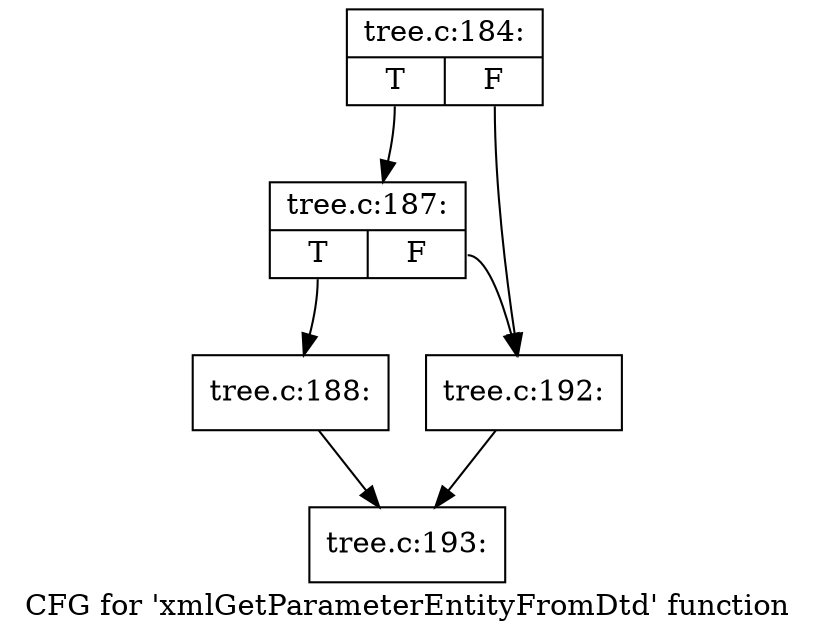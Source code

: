 digraph "CFG for 'xmlGetParameterEntityFromDtd' function" {
	label="CFG for 'xmlGetParameterEntityFromDtd' function";

	Node0x4832400 [shape=record,label="{tree.c:184:|{<s0>T|<s1>F}}"];
	Node0x4832400:s0 -> Node0x4834f30;
	Node0x4832400:s1 -> Node0x4834ee0;
	Node0x4834f30 [shape=record,label="{tree.c:187:|{<s0>T|<s1>F}}"];
	Node0x4834f30:s0 -> Node0x4834e90;
	Node0x4834f30:s1 -> Node0x4834ee0;
	Node0x4834e90 [shape=record,label="{tree.c:188:}"];
	Node0x4834e90 -> Node0x4834550;
	Node0x4834ee0 [shape=record,label="{tree.c:192:}"];
	Node0x4834ee0 -> Node0x4834550;
	Node0x4834550 [shape=record,label="{tree.c:193:}"];
}
